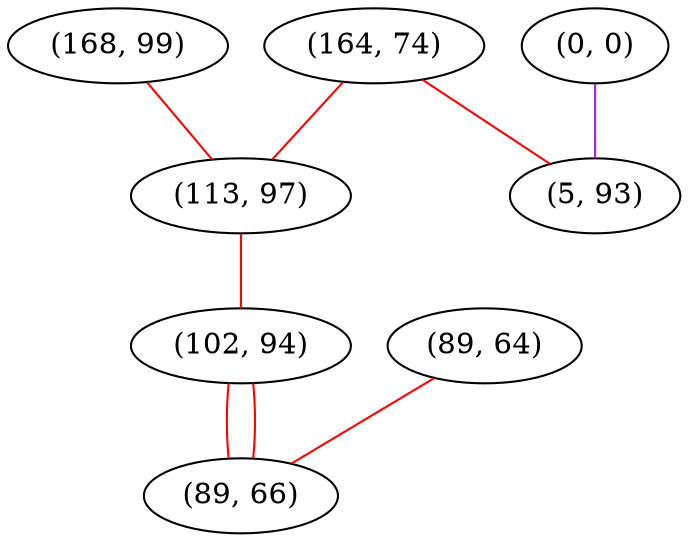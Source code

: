 graph "" {
"(164, 74)";
"(168, 99)";
"(0, 0)";
"(113, 97)";
"(102, 94)";
"(89, 64)";
"(89, 66)";
"(5, 93)";
"(164, 74)" -- "(5, 93)"  [color=red, key=0, weight=1];
"(164, 74)" -- "(113, 97)"  [color=red, key=0, weight=1];
"(168, 99)" -- "(113, 97)"  [color=red, key=0, weight=1];
"(0, 0)" -- "(5, 93)"  [color=purple, key=0, weight=4];
"(113, 97)" -- "(102, 94)"  [color=red, key=0, weight=1];
"(102, 94)" -- "(89, 66)"  [color=red, key=0, weight=1];
"(102, 94)" -- "(89, 66)"  [color=red, key=1, weight=1];
"(89, 64)" -- "(89, 66)"  [color=red, key=0, weight=1];
}
